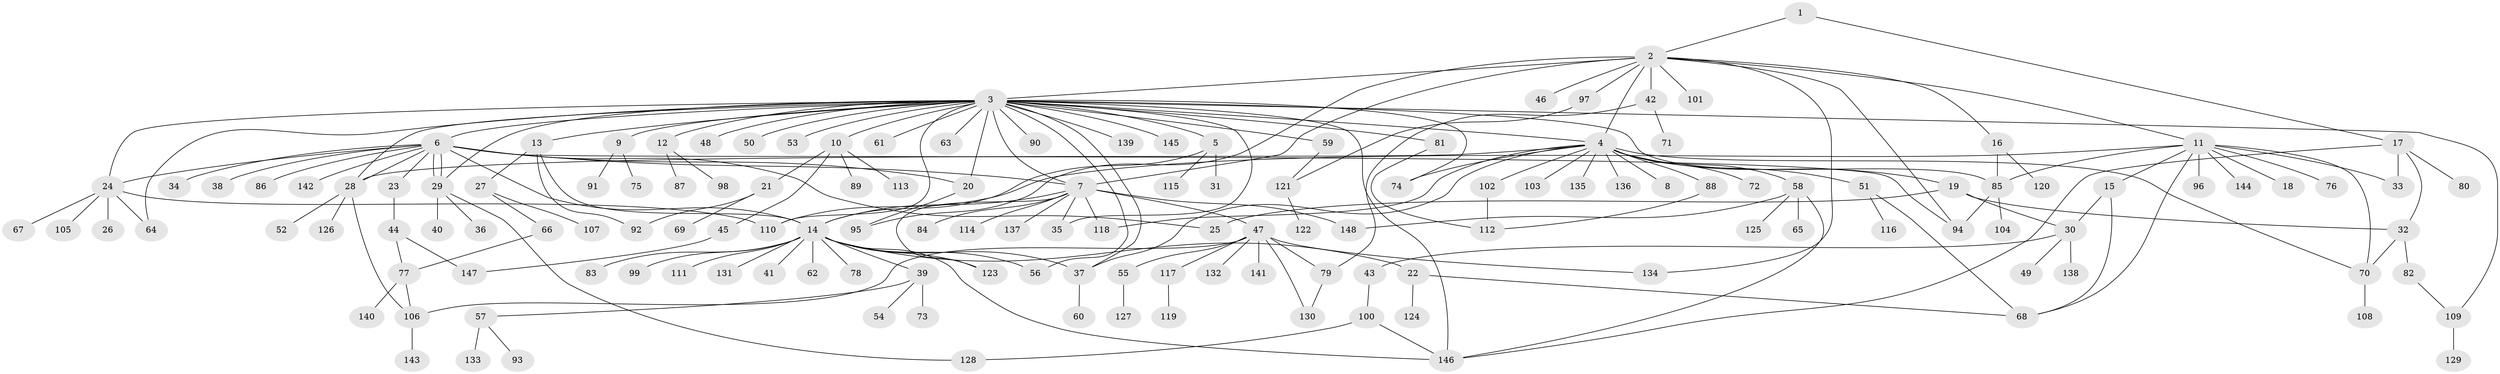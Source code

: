 // Generated by graph-tools (version 1.1) at 2025/14/03/09/25 04:14:25]
// undirected, 148 vertices, 201 edges
graph export_dot {
graph [start="1"]
  node [color=gray90,style=filled];
  1;
  2;
  3;
  4;
  5;
  6;
  7;
  8;
  9;
  10;
  11;
  12;
  13;
  14;
  15;
  16;
  17;
  18;
  19;
  20;
  21;
  22;
  23;
  24;
  25;
  26;
  27;
  28;
  29;
  30;
  31;
  32;
  33;
  34;
  35;
  36;
  37;
  38;
  39;
  40;
  41;
  42;
  43;
  44;
  45;
  46;
  47;
  48;
  49;
  50;
  51;
  52;
  53;
  54;
  55;
  56;
  57;
  58;
  59;
  60;
  61;
  62;
  63;
  64;
  65;
  66;
  67;
  68;
  69;
  70;
  71;
  72;
  73;
  74;
  75;
  76;
  77;
  78;
  79;
  80;
  81;
  82;
  83;
  84;
  85;
  86;
  87;
  88;
  89;
  90;
  91;
  92;
  93;
  94;
  95;
  96;
  97;
  98;
  99;
  100;
  101;
  102;
  103;
  104;
  105;
  106;
  107;
  108;
  109;
  110;
  111;
  112;
  113;
  114;
  115;
  116;
  117;
  118;
  119;
  120;
  121;
  122;
  123;
  124;
  125;
  126;
  127;
  128;
  129;
  130;
  131;
  132;
  133;
  134;
  135;
  136;
  137;
  138;
  139;
  140;
  141;
  142;
  143;
  144;
  145;
  146;
  147;
  148;
  1 -- 2;
  1 -- 17;
  2 -- 3;
  2 -- 4;
  2 -- 7;
  2 -- 11;
  2 -- 16;
  2 -- 42;
  2 -- 46;
  2 -- 94;
  2 -- 95;
  2 -- 97;
  2 -- 101;
  2 -- 134;
  3 -- 4;
  3 -- 5;
  3 -- 6;
  3 -- 7;
  3 -- 9;
  3 -- 10;
  3 -- 12;
  3 -- 13;
  3 -- 20;
  3 -- 24;
  3 -- 28;
  3 -- 29;
  3 -- 35;
  3 -- 37;
  3 -- 48;
  3 -- 50;
  3 -- 53;
  3 -- 56;
  3 -- 59;
  3 -- 61;
  3 -- 63;
  3 -- 64;
  3 -- 74;
  3 -- 81;
  3 -- 85;
  3 -- 90;
  3 -- 109;
  3 -- 110;
  3 -- 139;
  3 -- 145;
  3 -- 146;
  4 -- 8;
  4 -- 19;
  4 -- 28;
  4 -- 37;
  4 -- 51;
  4 -- 58;
  4 -- 70;
  4 -- 72;
  4 -- 74;
  4 -- 88;
  4 -- 102;
  4 -- 103;
  4 -- 118;
  4 -- 135;
  4 -- 136;
  5 -- 14;
  5 -- 31;
  5 -- 115;
  6 -- 7;
  6 -- 14;
  6 -- 20;
  6 -- 23;
  6 -- 24;
  6 -- 25;
  6 -- 28;
  6 -- 29;
  6 -- 29;
  6 -- 34;
  6 -- 38;
  6 -- 86;
  6 -- 94;
  6 -- 142;
  7 -- 14;
  7 -- 35;
  7 -- 47;
  7 -- 84;
  7 -- 114;
  7 -- 118;
  7 -- 123;
  7 -- 137;
  7 -- 148;
  9 -- 75;
  9 -- 91;
  10 -- 21;
  10 -- 45;
  10 -- 89;
  10 -- 113;
  11 -- 15;
  11 -- 18;
  11 -- 33;
  11 -- 68;
  11 -- 70;
  11 -- 76;
  11 -- 85;
  11 -- 96;
  11 -- 110;
  11 -- 144;
  12 -- 87;
  12 -- 98;
  13 -- 14;
  13 -- 27;
  13 -- 92;
  14 -- 22;
  14 -- 37;
  14 -- 39;
  14 -- 41;
  14 -- 56;
  14 -- 62;
  14 -- 78;
  14 -- 83;
  14 -- 99;
  14 -- 111;
  14 -- 123;
  14 -- 131;
  14 -- 146;
  15 -- 30;
  15 -- 68;
  16 -- 85;
  16 -- 120;
  17 -- 32;
  17 -- 33;
  17 -- 80;
  17 -- 146;
  19 -- 25;
  19 -- 30;
  19 -- 32;
  20 -- 95;
  21 -- 69;
  21 -- 92;
  22 -- 68;
  22 -- 124;
  23 -- 44;
  24 -- 26;
  24 -- 64;
  24 -- 67;
  24 -- 105;
  24 -- 110;
  27 -- 66;
  27 -- 107;
  28 -- 52;
  28 -- 106;
  28 -- 126;
  29 -- 36;
  29 -- 40;
  29 -- 128;
  30 -- 43;
  30 -- 49;
  30 -- 138;
  32 -- 70;
  32 -- 82;
  37 -- 60;
  39 -- 54;
  39 -- 57;
  39 -- 73;
  42 -- 71;
  42 -- 79;
  43 -- 100;
  44 -- 77;
  44 -- 147;
  45 -- 147;
  47 -- 55;
  47 -- 79;
  47 -- 106;
  47 -- 117;
  47 -- 130;
  47 -- 132;
  47 -- 134;
  47 -- 141;
  51 -- 68;
  51 -- 116;
  55 -- 127;
  57 -- 93;
  57 -- 133;
  58 -- 65;
  58 -- 125;
  58 -- 146;
  58 -- 148;
  59 -- 121;
  66 -- 77;
  70 -- 108;
  77 -- 106;
  77 -- 140;
  79 -- 130;
  81 -- 112;
  82 -- 109;
  85 -- 94;
  85 -- 104;
  88 -- 112;
  97 -- 121;
  100 -- 128;
  100 -- 146;
  102 -- 112;
  106 -- 143;
  109 -- 129;
  117 -- 119;
  121 -- 122;
}

